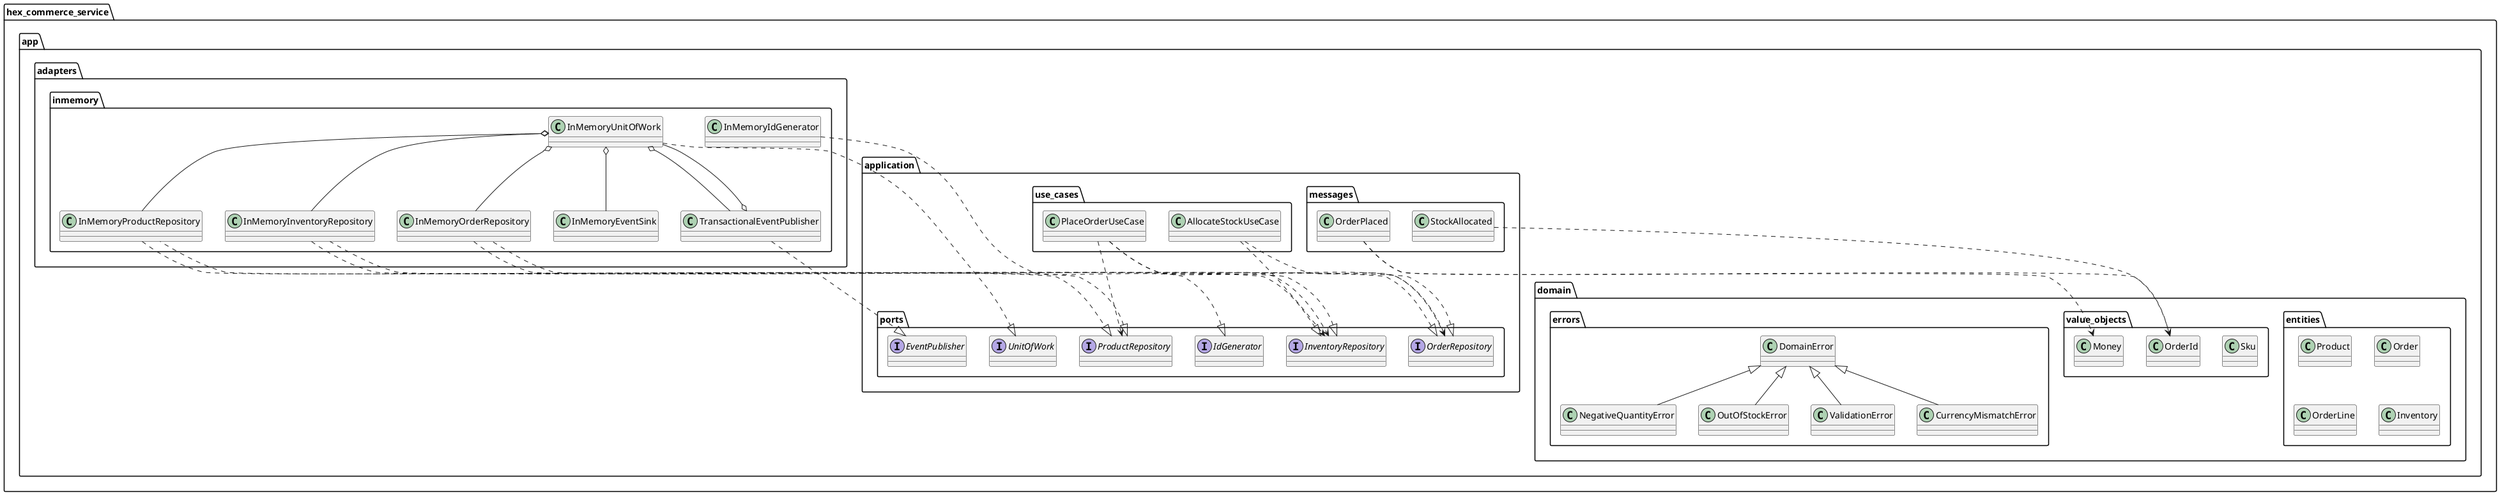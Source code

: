 @startuml name classes

package hex_commerce_service.app {
  package domain {
    package entities {
      class Product
      class Order
      class OrderLine
      class Inventory
    }
    package value_objects {
      class Sku
      class OrderId
      class Money
    }
    package errors {
      class DomainError
      class ValidationError
      class CurrencyMismatchError
      class NegativeQuantityError
      class OutOfStockError
    }
  }
  package application {
    package ports {
      interface ProductRepository
      interface OrderRepository
      interface InventoryRepository
      interface IdGenerator
      interface EventPublisher
      interface UnitOfWork
    }
    package use_cases {
      class PlaceOrderUseCase
      class AllocateStockUseCase
    }
    package messages {
      class OrderPlaced
      class StockAllocated
    }
  }
  package adapters {
    package inmemory {
      class InMemoryProductRepository
      class InMemoryOrderRepository
      class InMemoryInventoryRepository
      class InMemoryIdGenerator
      class InMemoryEventSink
      class TransactionalEventPublisher
      class InMemoryUnitOfWork
    }
  }

  ' Repository実装
  ProductRepository <|.. InMemoryProductRepository
  OrderRepository <|.. InMemoryOrderRepository
  InventoryRepository <|.. InMemoryInventoryRepository

  ' Error継承
  DomainError <|-- ValidationError
  DomainError <|-- CurrencyMismatchError
  DomainError <|-- NegativeQuantityError
  DomainError <|-- OutOfStockError

  ' UseCase依存
  PlaceOrderUseCase ..> ProductRepository
  PlaceOrderUseCase ..> OrderRepository
  PlaceOrderUseCase ..> InventoryRepository
  AllocateStockUseCase ..> InventoryRepository
  AllocateStockUseCase ..> OrderRepository

  ' Message-Entity依存
  OrderPlaced ..> OrderId
  OrderPlaced ..> Money
  StockAllocated ..> OrderId

  InMemoryIdGenerator ..|> IdGenerator
  TransactionalEventPublisher ..|> EventPublisher
  InMemoryUnitOfWork ..|> UnitOfWork

  InMemoryUnitOfWork o-- InMemoryProductRepository
  InMemoryUnitOfWork o-- InMemoryOrderRepository
  InMemoryUnitOfWork o-- InMemoryInventoryRepository
  InMemoryUnitOfWork o-- InMemoryEventSink
  InMemoryUnitOfWork o-- TransactionalEventPublisher

  TransactionalEventPublisher o-- InMemoryUnitOfWork

  InMemoryProductRepository ..|> ProductRepository
  InMemoryOrderRepository ..|> OrderRepository
  InMemoryInventoryRepository ..|> InventoryRepository
}
@enduml
